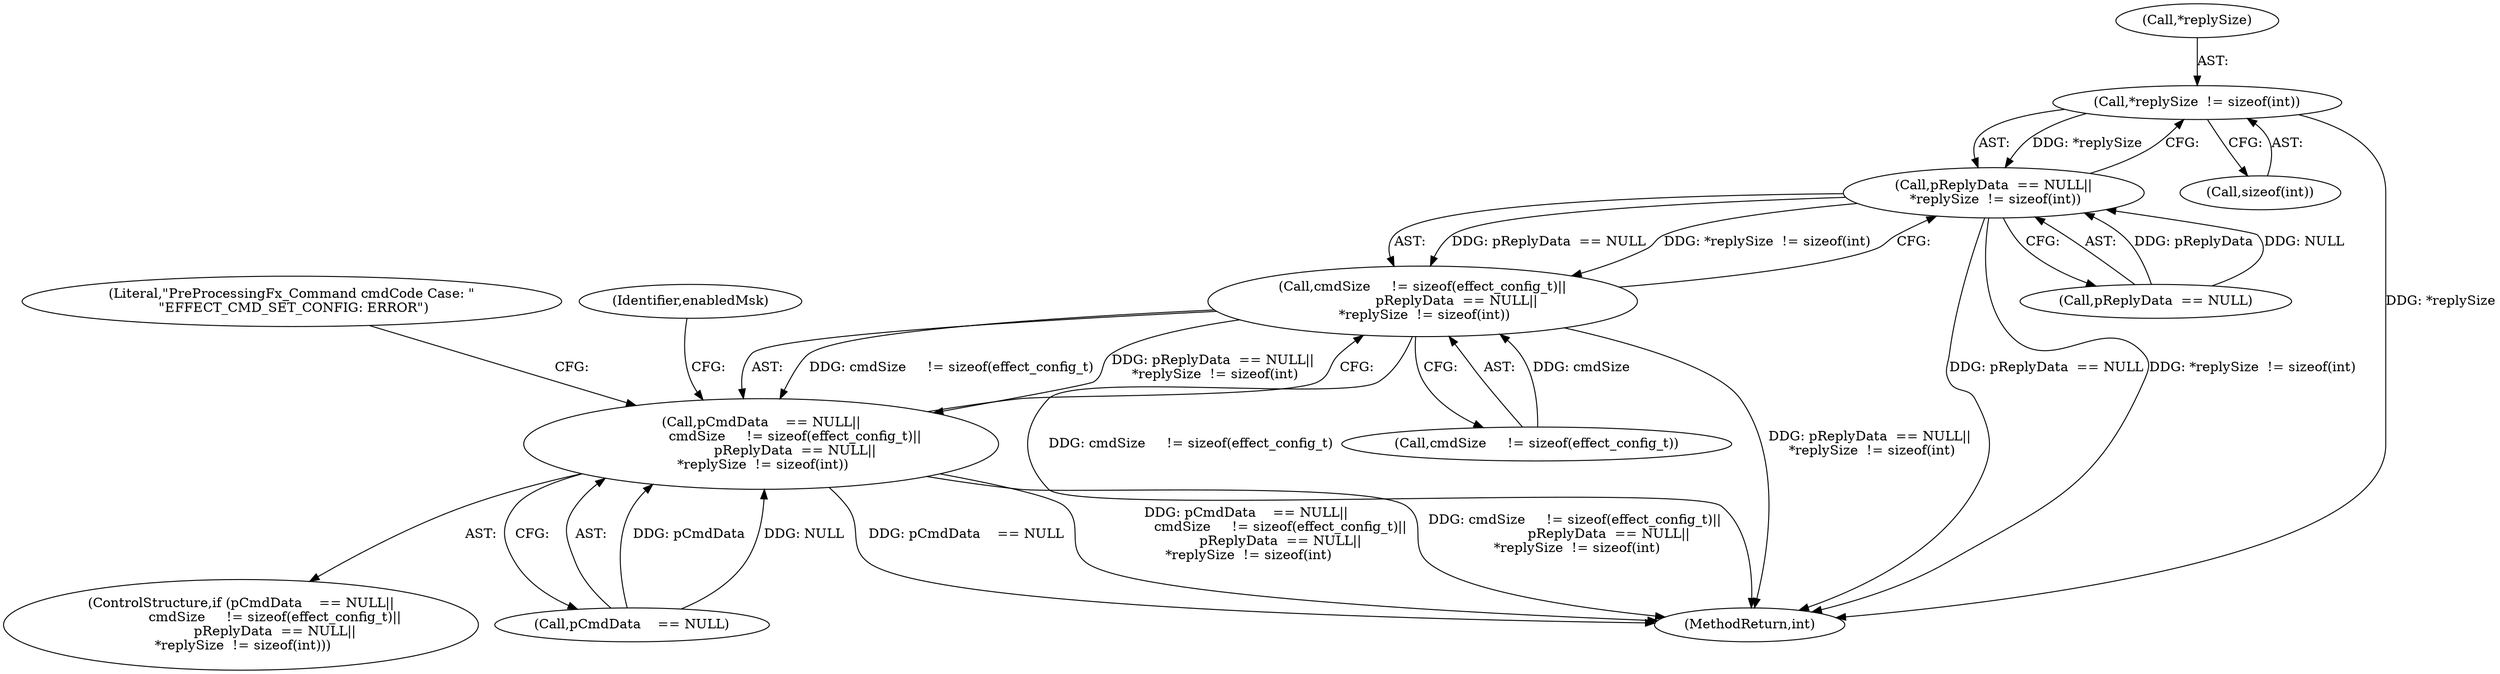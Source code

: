 digraph "0_Android_aeea52da00d210587fb3ed895de3d5f2e0264c88_9@pointer" {
"1000174" [label="(Call,*replySize  != sizeof(int))"];
"1000170" [label="(Call,pReplyData  == NULL||\n *replySize  != sizeof(int))"];
"1000165" [label="(Call,cmdSize     != sizeof(effect_config_t)||\n                pReplyData  == NULL||\n *replySize  != sizeof(int))"];
"1000161" [label="(Call,pCmdData    == NULL||\n                cmdSize     != sizeof(effect_config_t)||\n                pReplyData  == NULL||\n *replySize  != sizeof(int))"];
"1000166" [label="(Call,cmdSize     != sizeof(effect_config_t))"];
"1000160" [label="(ControlStructure,if (pCmdData    == NULL||\n                cmdSize     != sizeof(effect_config_t)||\n                pReplyData  == NULL||\n *replySize  != sizeof(int)))"];
"1000177" [label="(Call,sizeof(int))"];
"1000174" [label="(Call,*replySize  != sizeof(int))"];
"1000170" [label="(Call,pReplyData  == NULL||\n *replySize  != sizeof(int))"];
"1001295" [label="(MethodReturn,int)"];
"1000181" [label="(Literal,\"PreProcessingFx_Command cmdCode Case: \"\n \"EFFECT_CMD_SET_CONFIG: ERROR\")"];
"1000165" [label="(Call,cmdSize     != sizeof(effect_config_t)||\n                pReplyData  == NULL||\n *replySize  != sizeof(int))"];
"1000187" [label="(Identifier,enabledMsk)"];
"1000171" [label="(Call,pReplyData  == NULL)"];
"1000161" [label="(Call,pCmdData    == NULL||\n                cmdSize     != sizeof(effect_config_t)||\n                pReplyData  == NULL||\n *replySize  != sizeof(int))"];
"1000175" [label="(Call,*replySize)"];
"1000162" [label="(Call,pCmdData    == NULL)"];
"1000174" -> "1000170"  [label="AST: "];
"1000174" -> "1000177"  [label="CFG: "];
"1000175" -> "1000174"  [label="AST: "];
"1000177" -> "1000174"  [label="AST: "];
"1000170" -> "1000174"  [label="CFG: "];
"1000174" -> "1001295"  [label="DDG: *replySize"];
"1000174" -> "1000170"  [label="DDG: *replySize"];
"1000170" -> "1000165"  [label="AST: "];
"1000170" -> "1000171"  [label="CFG: "];
"1000171" -> "1000170"  [label="AST: "];
"1000165" -> "1000170"  [label="CFG: "];
"1000170" -> "1001295"  [label="DDG: pReplyData  == NULL"];
"1000170" -> "1001295"  [label="DDG: *replySize  != sizeof(int)"];
"1000170" -> "1000165"  [label="DDG: pReplyData  == NULL"];
"1000170" -> "1000165"  [label="DDG: *replySize  != sizeof(int)"];
"1000171" -> "1000170"  [label="DDG: pReplyData"];
"1000171" -> "1000170"  [label="DDG: NULL"];
"1000165" -> "1000161"  [label="AST: "];
"1000165" -> "1000166"  [label="CFG: "];
"1000166" -> "1000165"  [label="AST: "];
"1000161" -> "1000165"  [label="CFG: "];
"1000165" -> "1001295"  [label="DDG: cmdSize     != sizeof(effect_config_t)"];
"1000165" -> "1001295"  [label="DDG: pReplyData  == NULL||\n *replySize  != sizeof(int)"];
"1000165" -> "1000161"  [label="DDG: cmdSize     != sizeof(effect_config_t)"];
"1000165" -> "1000161"  [label="DDG: pReplyData  == NULL||\n *replySize  != sizeof(int)"];
"1000166" -> "1000165"  [label="DDG: cmdSize"];
"1000161" -> "1000160"  [label="AST: "];
"1000161" -> "1000162"  [label="CFG: "];
"1000162" -> "1000161"  [label="AST: "];
"1000181" -> "1000161"  [label="CFG: "];
"1000187" -> "1000161"  [label="CFG: "];
"1000161" -> "1001295"  [label="DDG: pCmdData    == NULL"];
"1000161" -> "1001295"  [label="DDG: pCmdData    == NULL||\n                cmdSize     != sizeof(effect_config_t)||\n                pReplyData  == NULL||\n *replySize  != sizeof(int)"];
"1000161" -> "1001295"  [label="DDG: cmdSize     != sizeof(effect_config_t)||\n                pReplyData  == NULL||\n *replySize  != sizeof(int)"];
"1000162" -> "1000161"  [label="DDG: pCmdData"];
"1000162" -> "1000161"  [label="DDG: NULL"];
}
